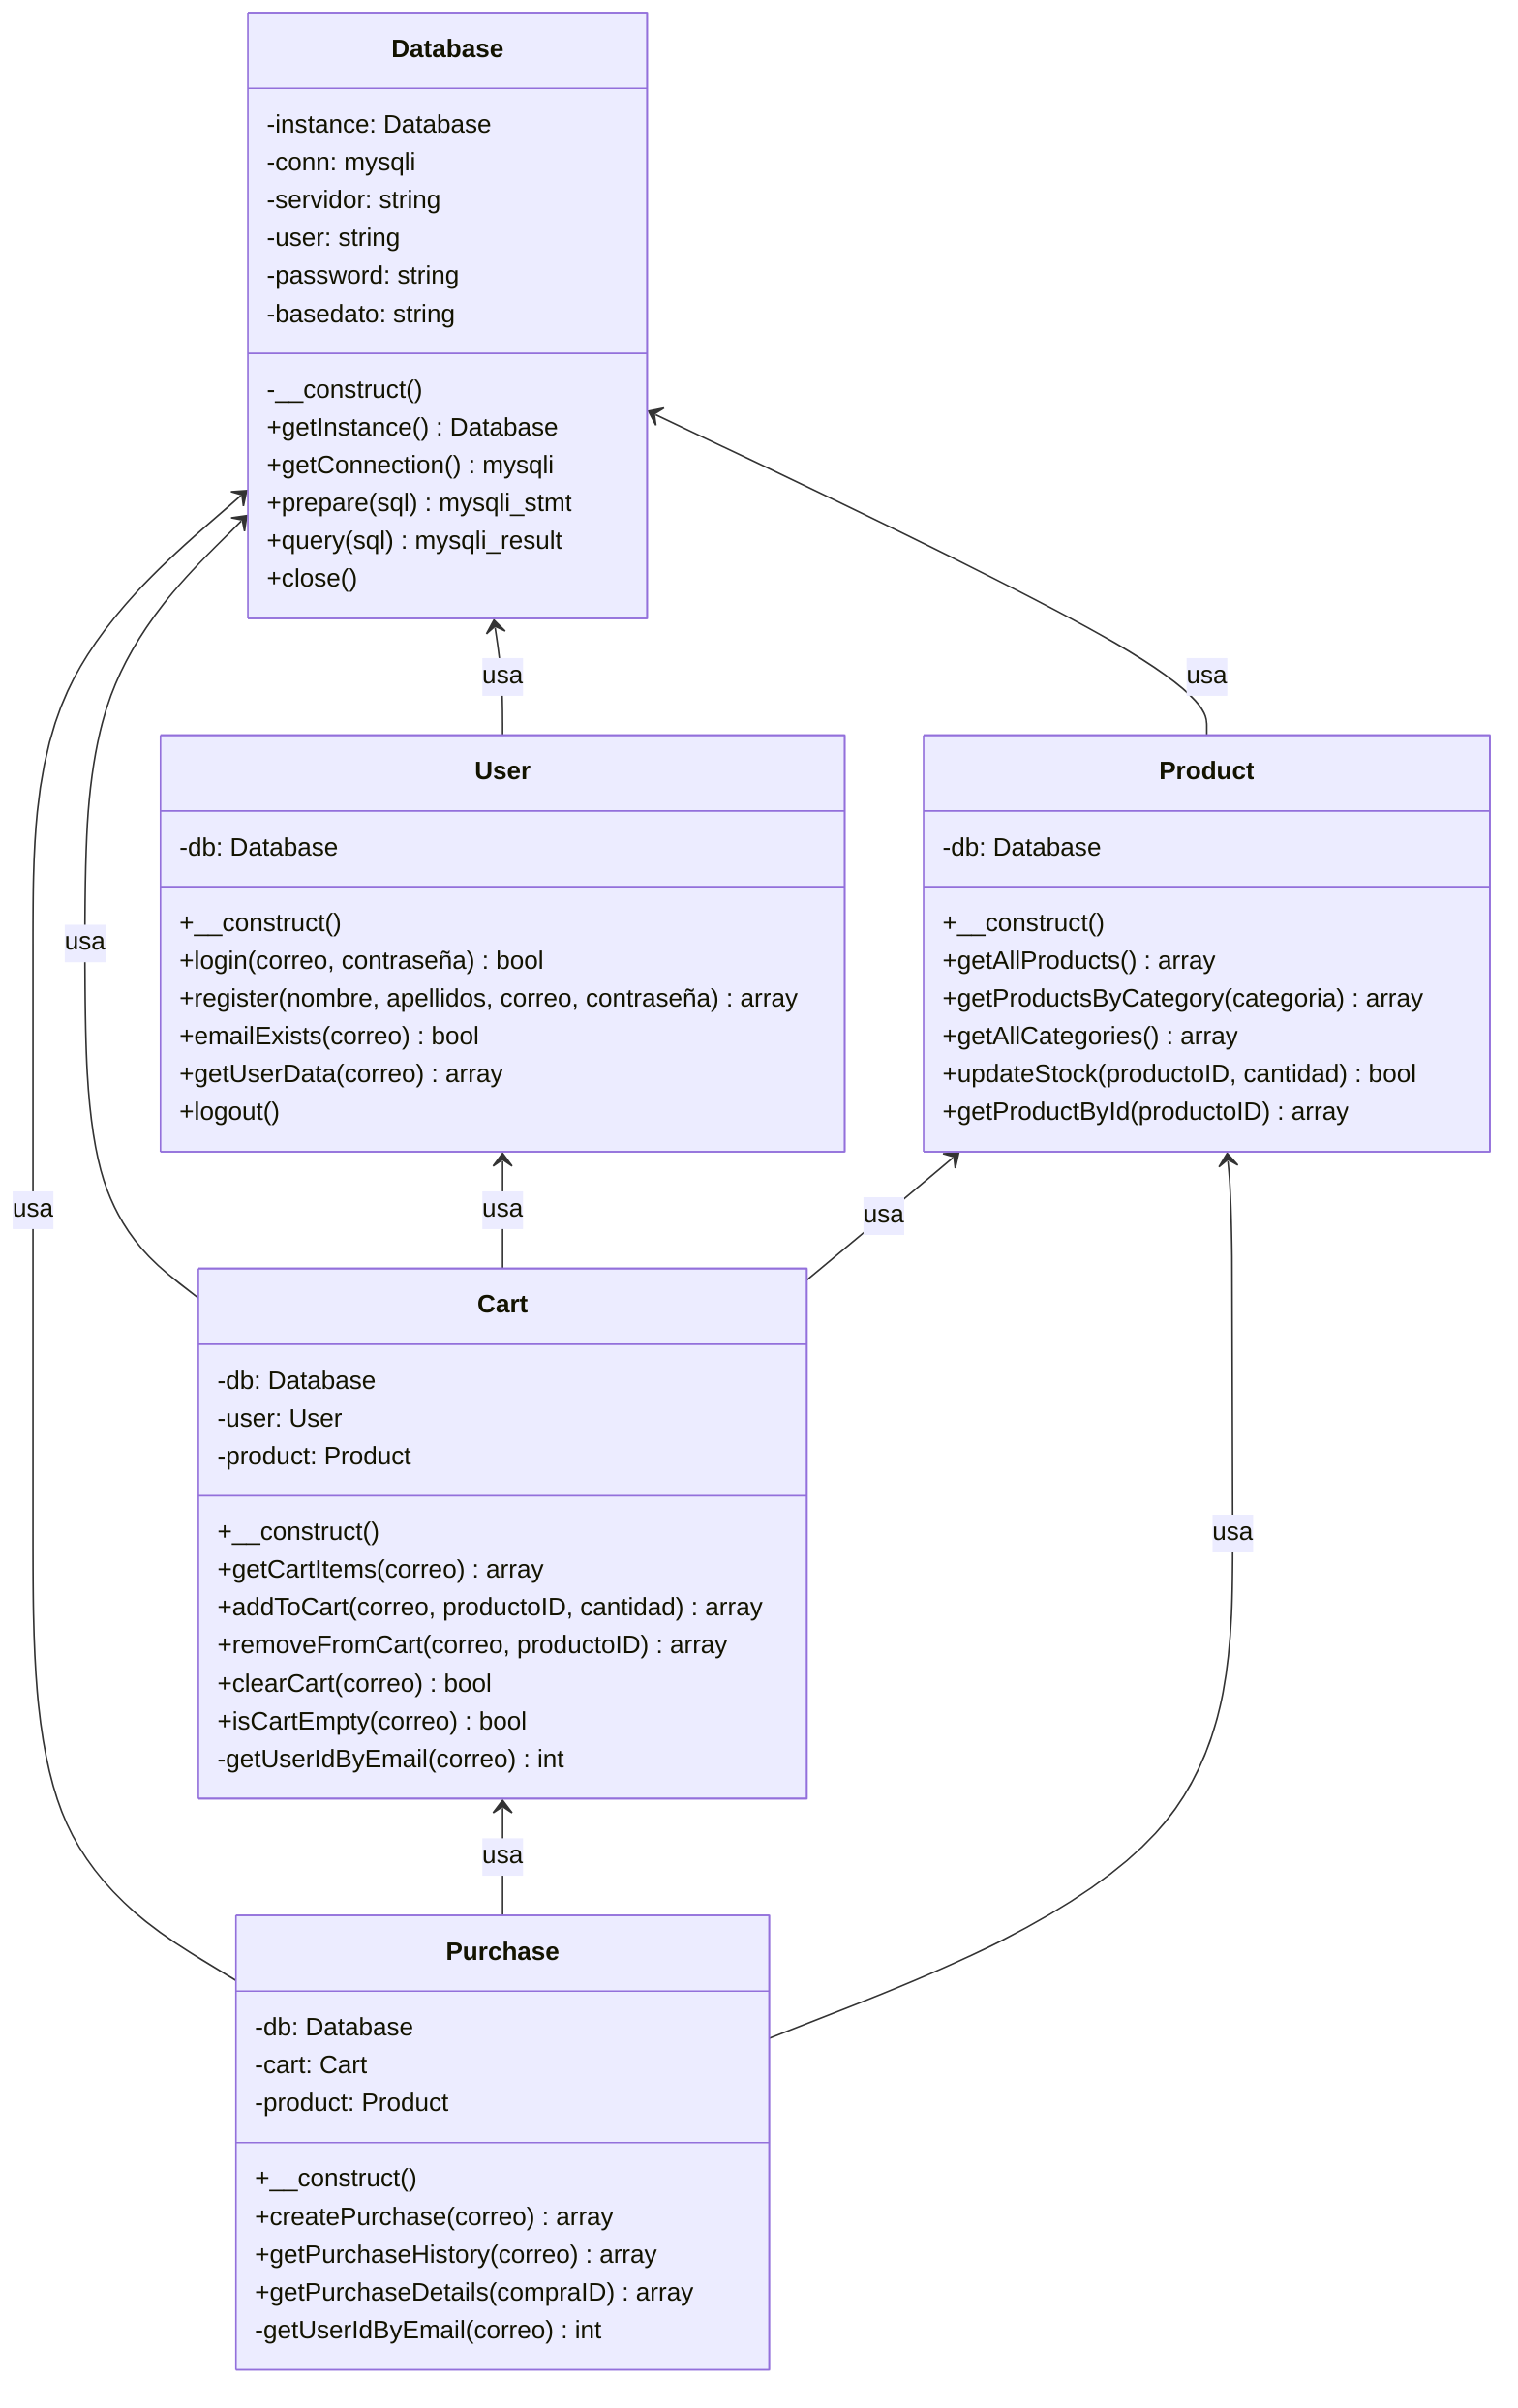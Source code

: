 classDiagram
    class Database {
        -instance: Database
        -conn: mysqli
        -servidor: string
        -user: string
        -password: string
        -basedato: string
        -__construct()
        +getInstance() Database
        +getConnection() mysqli
        +prepare(sql) mysqli_stmt
        +query(sql) mysqli_result
        +close()
    }

    class User {
        -db: Database
        +__construct()
        +login(correo, contraseña) bool
        +register(nombre, apellidos, correo, contraseña) array
        +emailExists(correo) bool
        +getUserData(correo) array
        +logout()
    }

    class Product {
        -db: Database
        +__construct()
        +getAllProducts() array
        +getProductsByCategory(categoria) array
        +getAllCategories() array
        +updateStock(productoID, cantidad) bool
        +getProductById(productoID) array
    }

    class Cart {
        -db: Database
        -user: User
        -product: Product
        +__construct()
        +getCartItems(correo) array
        +addToCart(correo, productoID, cantidad) array
        +removeFromCart(correo, productoID) array
        +clearCart(correo) bool
        +isCartEmpty(correo) bool
        -getUserIdByEmail(correo) int
    }

    class Purchase {
        -db: Database
        -cart: Cart
        -product: Product
        +__construct()
        +createPurchase(correo) array
        +getPurchaseHistory(correo) array
        +getPurchaseDetails(compraID) array
        -getUserIdByEmail(correo) int
    }

    Database <-- User : usa
    Database <-- Product : usa
    Database <-- Cart : usa
    Database <-- Purchase : usa
    User <-- Cart : usa
    Product <-- Cart : usa
    Cart <-- Purchase : usa
    Product <-- Purchase : usa